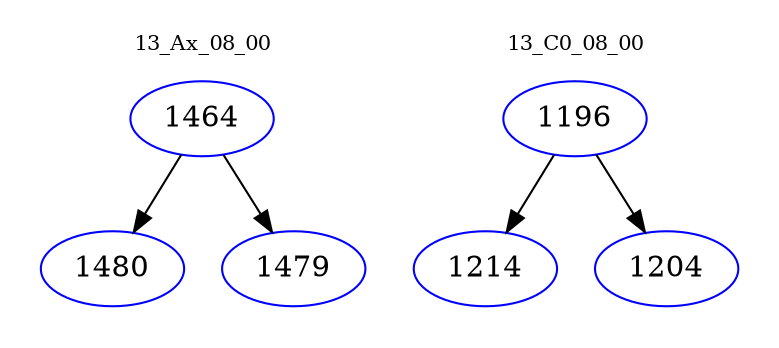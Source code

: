 digraph{
subgraph cluster_0 {
color = white
label = "13_Ax_08_00";
fontsize=10;
T0_1464 [label="1464", color="blue"]
T0_1464 -> T0_1480 [color="black"]
T0_1480 [label="1480", color="blue"]
T0_1464 -> T0_1479 [color="black"]
T0_1479 [label="1479", color="blue"]
}
subgraph cluster_1 {
color = white
label = "13_C0_08_00";
fontsize=10;
T1_1196 [label="1196", color="blue"]
T1_1196 -> T1_1214 [color="black"]
T1_1214 [label="1214", color="blue"]
T1_1196 -> T1_1204 [color="black"]
T1_1204 [label="1204", color="blue"]
}
}
